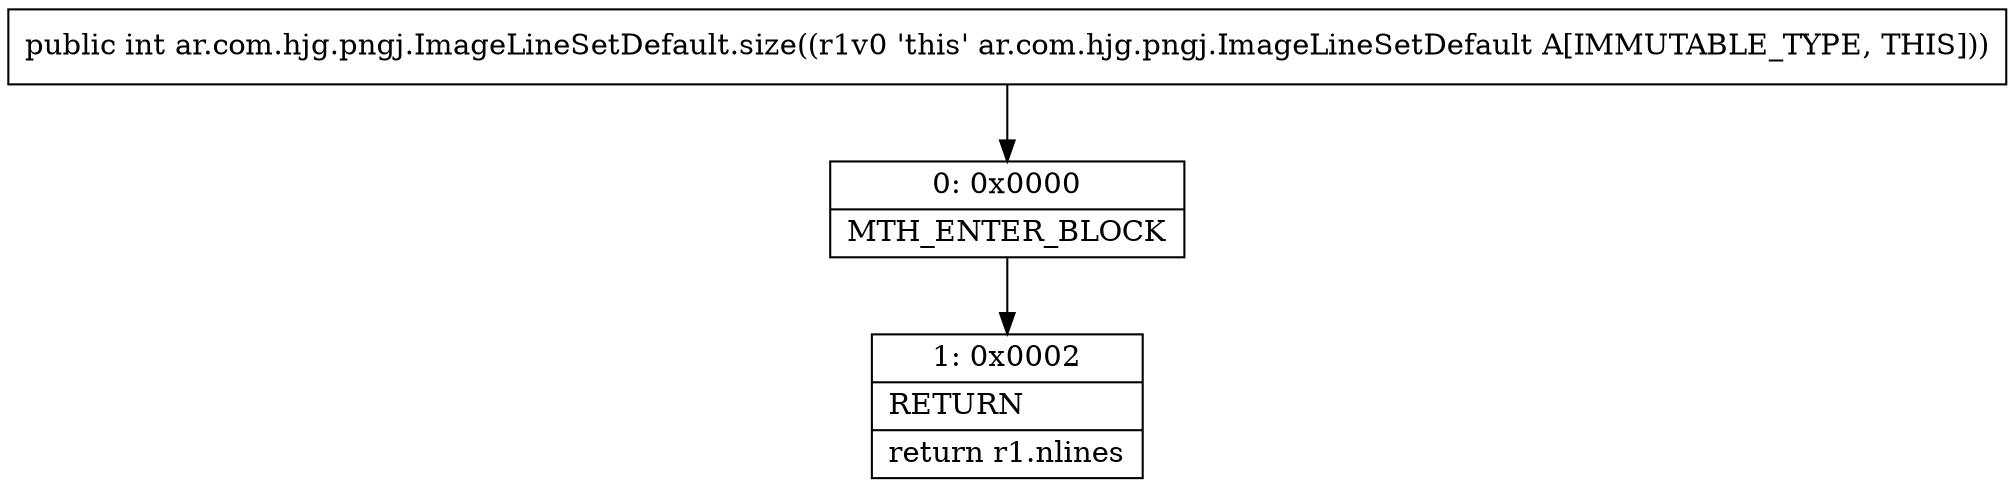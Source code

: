 digraph "CFG forar.com.hjg.pngj.ImageLineSetDefault.size()I" {
Node_0 [shape=record,label="{0\:\ 0x0000|MTH_ENTER_BLOCK\l}"];
Node_1 [shape=record,label="{1\:\ 0x0002|RETURN\l|return r1.nlines\l}"];
MethodNode[shape=record,label="{public int ar.com.hjg.pngj.ImageLineSetDefault.size((r1v0 'this' ar.com.hjg.pngj.ImageLineSetDefault A[IMMUTABLE_TYPE, THIS])) }"];
MethodNode -> Node_0;
Node_0 -> Node_1;
}

